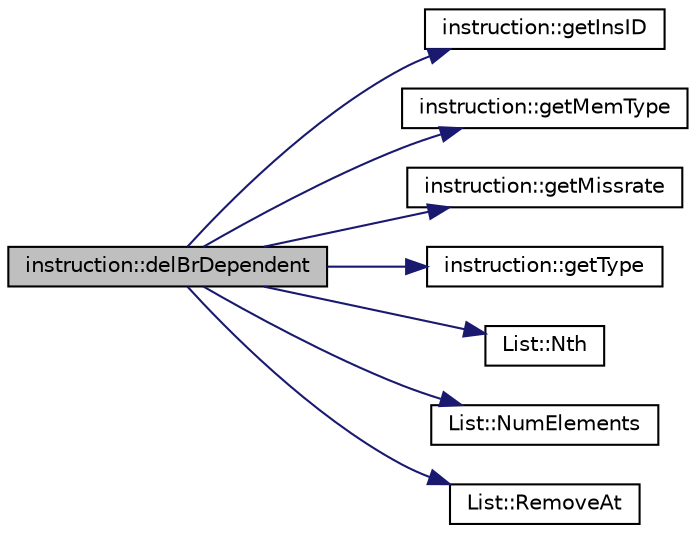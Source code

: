 digraph G
{
  edge [fontname="Helvetica",fontsize="10",labelfontname="Helvetica",labelfontsize="10"];
  node [fontname="Helvetica",fontsize="10",shape=record];
  rankdir=LR;
  Node1 [label="instruction::delBrDependent",height=0.2,width=0.4,color="black", fillcolor="grey75", style="filled" fontcolor="black"];
  Node1 -> Node2 [color="midnightblue",fontsize="10",style="solid"];
  Node2 [label="instruction::getInsID",height=0.2,width=0.4,color="black", fillcolor="white", style="filled",URL="$classinstruction.html#a0856c8a7411c298a51cd8d8d5e2f8b12"];
  Node1 -> Node3 [color="midnightblue",fontsize="10",style="solid"];
  Node3 [label="instruction::getMemType",height=0.2,width=0.4,color="black", fillcolor="white", style="filled",URL="$classinstruction.html#a8051847b8731d697107d682564a7385f"];
  Node1 -> Node4 [color="midnightblue",fontsize="10",style="solid"];
  Node4 [label="instruction::getMissrate",height=0.2,width=0.4,color="black", fillcolor="white", style="filled",URL="$classinstruction.html#a7f04521e22bec22c519fdc44d7c8b83a"];
  Node1 -> Node5 [color="midnightblue",fontsize="10",style="solid"];
  Node5 [label="instruction::getType",height=0.2,width=0.4,color="black", fillcolor="white", style="filled",URL="$classinstruction.html#a47623362d505a662b974624f81288389"];
  Node1 -> Node6 [color="midnightblue",fontsize="10",style="solid"];
  Node6 [label="List::Nth",height=0.2,width=0.4,color="black", fillcolor="white", style="filled",URL="$classList.html#a5eb964816de33c85e1d46658ddf8c6c4"];
  Node1 -> Node7 [color="midnightblue",fontsize="10",style="solid"];
  Node7 [label="List::NumElements",height=0.2,width=0.4,color="black", fillcolor="white", style="filled",URL="$classList.html#ac2e9d50f703b01bf643fa6ce50837c26"];
  Node1 -> Node8 [color="midnightblue",fontsize="10",style="solid"];
  Node8 [label="List::RemoveAt",height=0.2,width=0.4,color="black", fillcolor="white", style="filled",URL="$classList.html#af17f72d263f90d53ea8501b5b1853470"];
}
